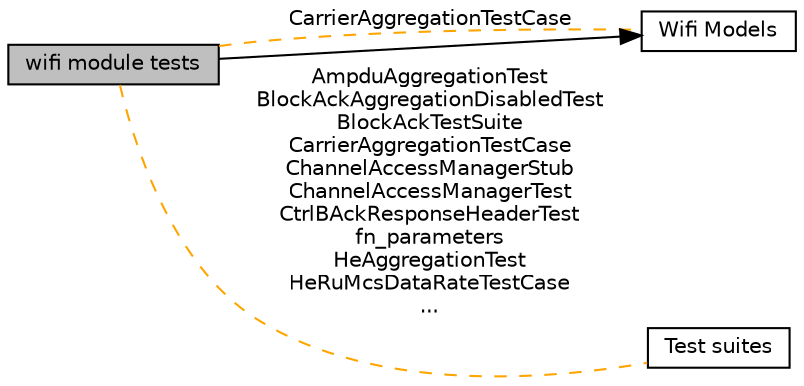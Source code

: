 digraph "wifi module tests"
{
  edge [fontname="Helvetica",fontsize="10",labelfontname="Helvetica",labelfontsize="10"];
  node [fontname="Helvetica",fontsize="10",shape=box];
  rankdir=LR;
  Node1 [label="wifi module tests",height=0.2,width=0.4,color="black", fillcolor="grey75", style="filled", fontcolor="black",tooltip=" "];
  Node2 [label="Wifi Models",height=0.2,width=0.4,color="black", fillcolor="white", style="filled",URL="$group__wifi.html",tooltip="This section documents the API of the ns-3 Wifi module."];
  Node3 [label="Test suites",height=0.2,width=0.4,color="black", fillcolor="white", style="filled",URL="$group__tests.html",tooltip="All test suites."];
  Node2->Node1 [shape=plaintext, dir="back", style="solid"];
  Node1->Node3 [shape=plaintext, label="AmpduAggregationTest\nBlockAckAggregationDisabledTest\nBlockAckTestSuite\nCarrierAggregationTestCase\nChannelAccessManagerStub\nChannelAccessManagerTest\nCtrlBAckResponseHeaderTest\nfn_parameters\nHeAggregationTest\nHeRuMcsDataRateTestCase\n...", color="orange", dir="none", style="dashed"];
  Node1->Node2 [shape=plaintext, label="CarrierAggregationTestCase", color="orange", dir="none", style="dashed"];
}
